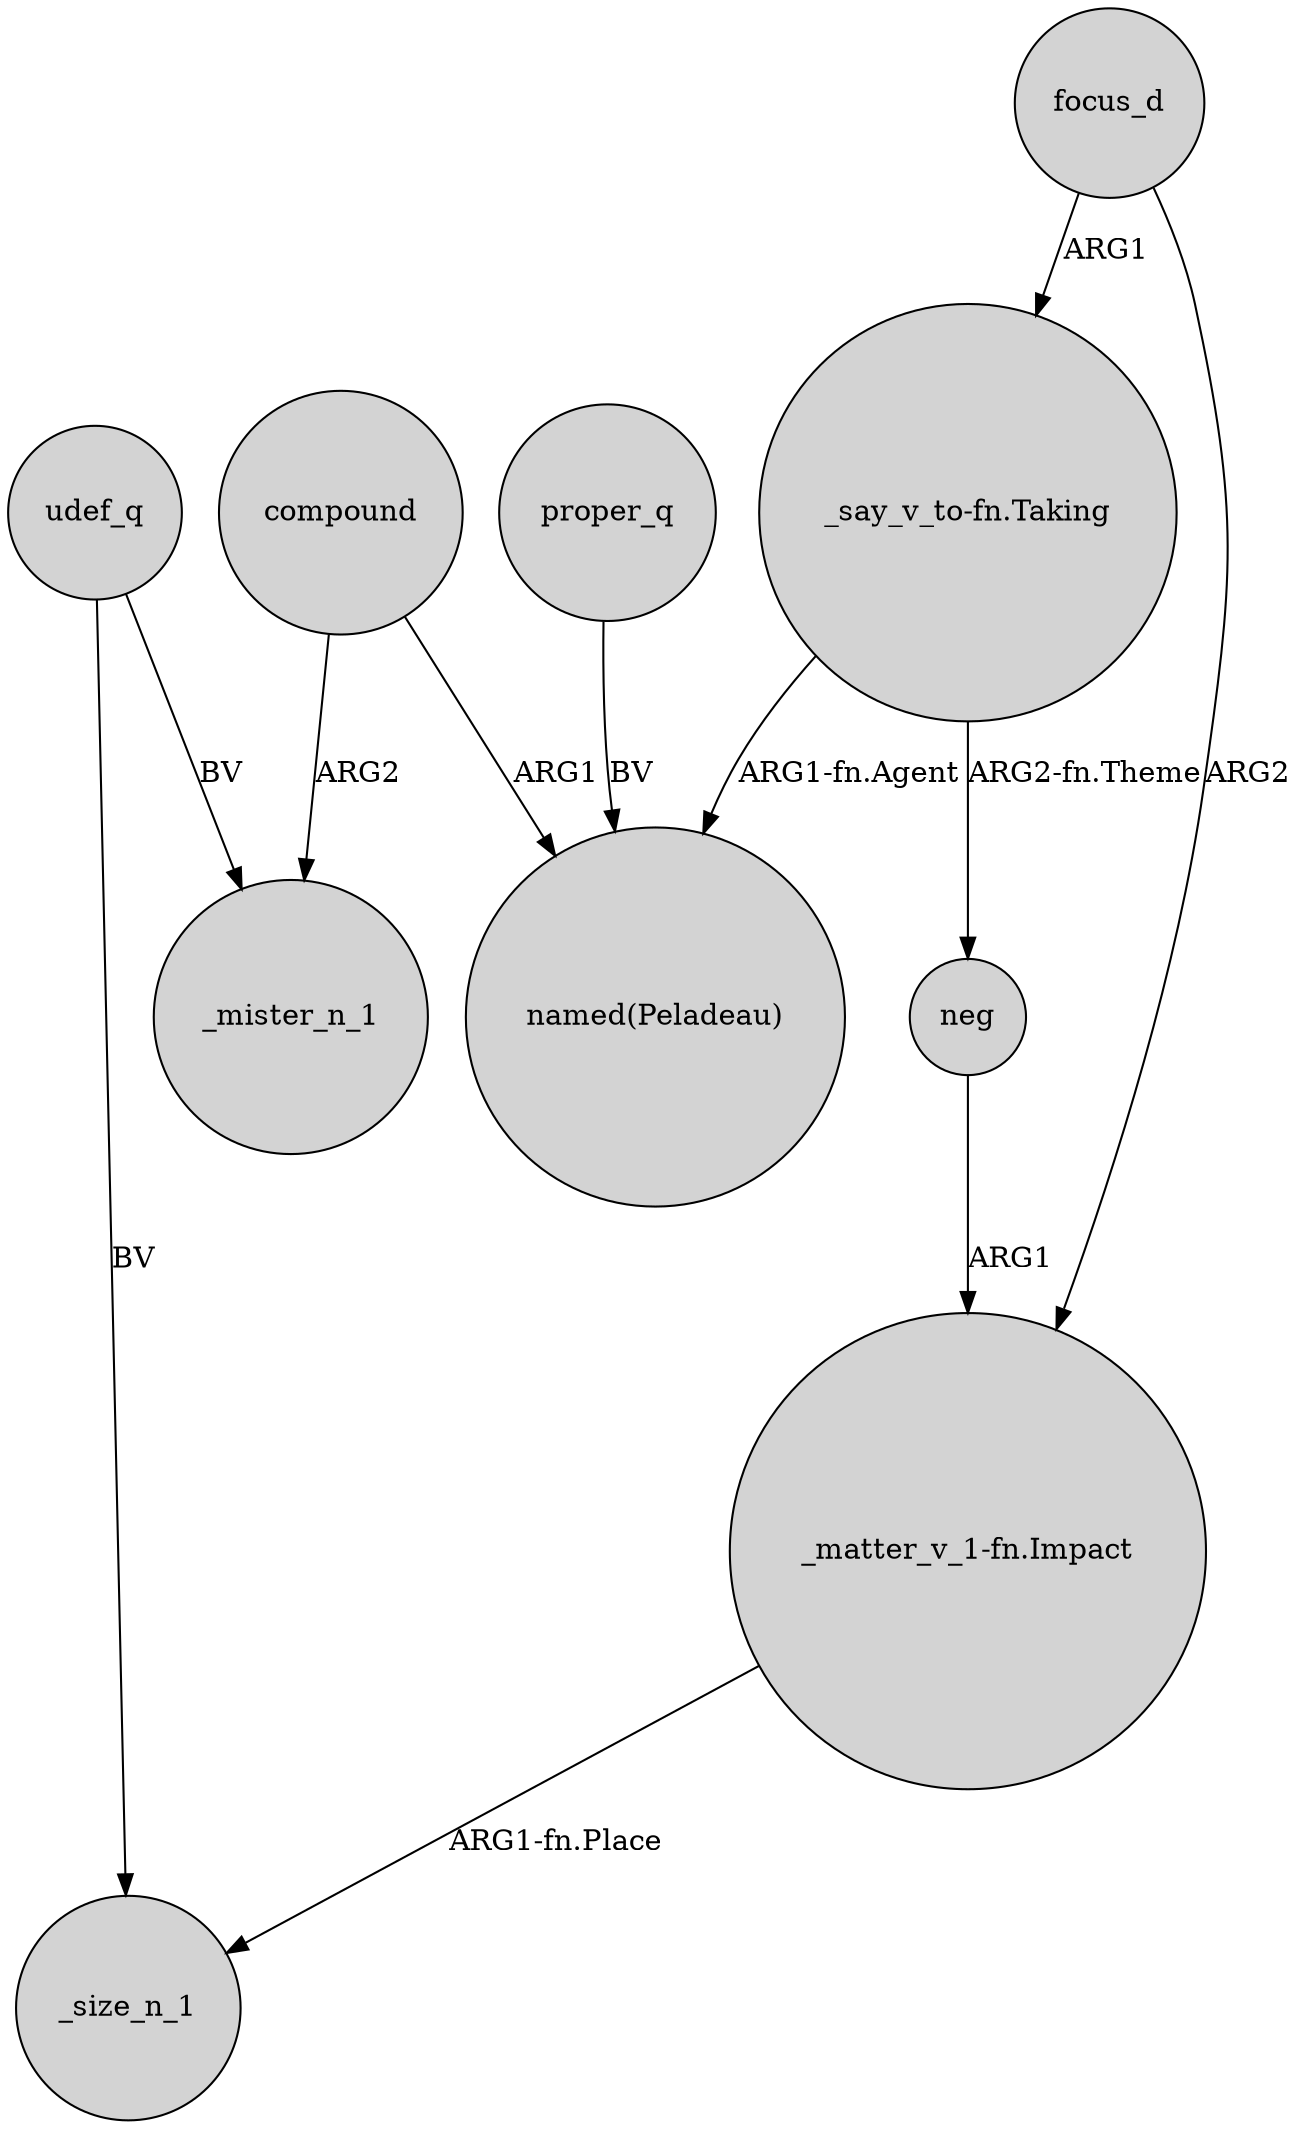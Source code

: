 digraph {
	node [shape=circle style=filled]
	udef_q -> _size_n_1 [label=BV]
	compound -> _mister_n_1 [label=ARG2]
	udef_q -> _mister_n_1 [label=BV]
	proper_q -> "named(Peladeau)" [label=BV]
	"_say_v_to-fn.Taking" -> neg [label="ARG2-fn.Theme"]
	focus_d -> "_say_v_to-fn.Taking" [label=ARG1]
	"_matter_v_1-fn.Impact" -> _size_n_1 [label="ARG1-fn.Place"]
	"_say_v_to-fn.Taking" -> "named(Peladeau)" [label="ARG1-fn.Agent"]
	compound -> "named(Peladeau)" [label=ARG1]
	neg -> "_matter_v_1-fn.Impact" [label=ARG1]
	focus_d -> "_matter_v_1-fn.Impact" [label=ARG2]
}
